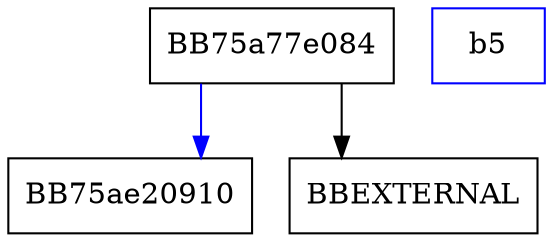 digraph __scrt_initialize_type_info {
  node [shape="box"];
  graph [splines=ortho];
  BB75a77e084 -> BB75ae20910 [color="blue"];
  BB75a77e084 -> BBEXTERNAL:000000b5 [color="blue"];
}